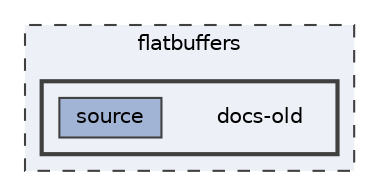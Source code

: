 digraph "flatbuffers/docs-old"
{
 // LATEX_PDF_SIZE
  bgcolor="transparent";
  edge [fontname=Helvetica,fontsize=10,labelfontname=Helvetica,labelfontsize=10];
  node [fontname=Helvetica,fontsize=10,shape=box,height=0.2,width=0.4];
  compound=true
  subgraph clusterdir_aab3332a77760f74556dcb4aee61b405 {
    graph [ bgcolor="#edf0f7", pencolor="grey25", label="flatbuffers", fontname=Helvetica,fontsize=10 style="filled,dashed", URL="dir_aab3332a77760f74556dcb4aee61b405.html",tooltip=""]
  subgraph clusterdir_22bae4b0e246728e3d3b91ddec8ad4dc {
    graph [ bgcolor="#edf0f7", pencolor="grey25", label="", fontname=Helvetica,fontsize=10 style="filled,bold", URL="dir_22bae4b0e246728e3d3b91ddec8ad4dc.html",tooltip=""]
    dir_22bae4b0e246728e3d3b91ddec8ad4dc [shape=plaintext, label="docs-old"];
  dir_1d05488d4b42ca88878bf81e2df89f49 [label="source", fillcolor="#a2b4d6", color="grey25", style="filled", URL="dir_1d05488d4b42ca88878bf81e2df89f49.html",tooltip=""];
  }
  }
}
